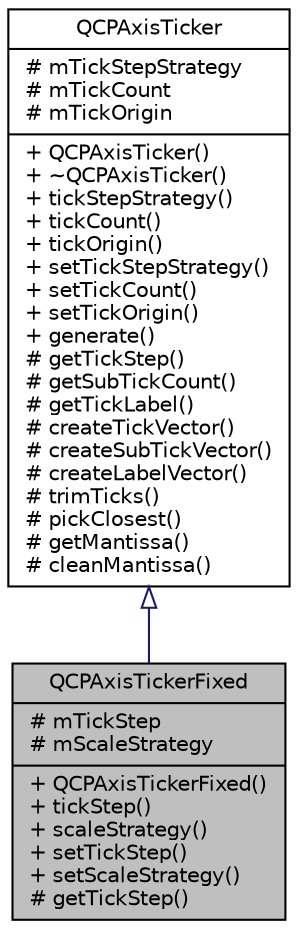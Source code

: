 digraph "QCPAxisTickerFixed"
{
  edge [fontname="Helvetica",fontsize="10",labelfontname="Helvetica",labelfontsize="10"];
  node [fontname="Helvetica",fontsize="10",shape=record];
  Node217 [label="{QCPAxisTickerFixed\n|# mTickStep\l# mScaleStrategy\l|+ QCPAxisTickerFixed()\l+ tickStep()\l+ scaleStrategy()\l+ setTickStep()\l+ setScaleStrategy()\l# getTickStep()\l}",height=0.2,width=0.4,color="black", fillcolor="grey75", style="filled", fontcolor="black"];
  Node218 -> Node217 [dir="back",color="midnightblue",fontsize="10",style="solid",arrowtail="onormal",fontname="Helvetica"];
  Node218 [label="{QCPAxisTicker\n|# mTickStepStrategy\l# mTickCount\l# mTickOrigin\l|+ QCPAxisTicker()\l+ ~QCPAxisTicker()\l+ tickStepStrategy()\l+ tickCount()\l+ tickOrigin()\l+ setTickStepStrategy()\l+ setTickCount()\l+ setTickOrigin()\l+ generate()\l# getTickStep()\l# getSubTickCount()\l# getTickLabel()\l# createTickVector()\l# createSubTickVector()\l# createLabelVector()\l# trimTicks()\l# pickClosest()\l# getMantissa()\l# cleanMantissa()\l}",height=0.2,width=0.4,color="black", fillcolor="white", style="filled",URL="$classQCPAxisTicker.html",tooltip="The base class tick generator used by QCPAxis to create tick positions and tick labels. "];
}
